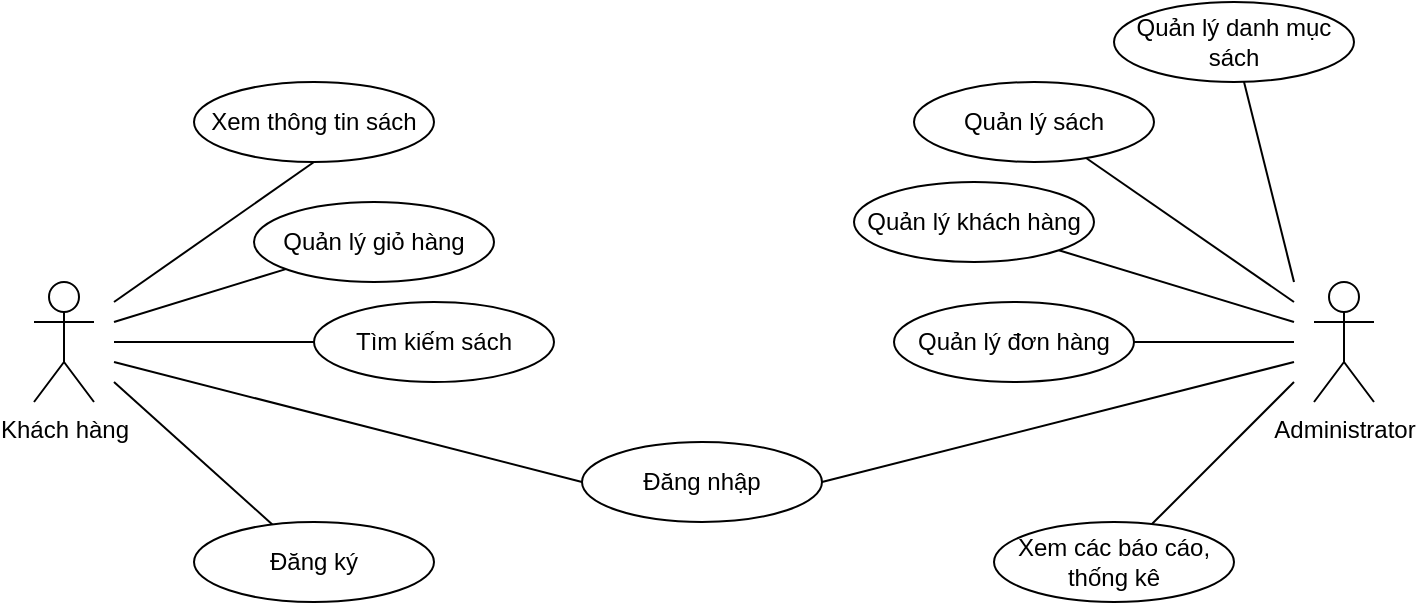 <mxfile version="24.0.2" type="github" pages="3">
  <diagram name="usecase_tongquat" id="gvFbbxzgyaFYYrvIvwsP">
    <mxGraphModel dx="954" dy="592" grid="1" gridSize="10" guides="1" tooltips="1" connect="1" arrows="1" fold="1" page="1" pageScale="1" pageWidth="827" pageHeight="1169" math="0" shadow="0">
      <root>
        <mxCell id="0" />
        <mxCell id="1" parent="0" />
        <mxCell id="MBnM06LKwPtEnfKvJLuo-1" value="Khách hàng" style="shape=umlActor;verticalLabelPosition=bottom;verticalAlign=top;html=1;outlineConnect=0;" vertex="1" parent="1">
          <mxGeometry x="80" y="160" width="30" height="60" as="geometry" />
        </mxCell>
        <mxCell id="MBnM06LKwPtEnfKvJLuo-22" style="rounded=0;orthogonalLoop=1;jettySize=auto;html=1;endArrow=none;endFill=0;" edge="1" parent="1" source="MBnM06LKwPtEnfKvJLuo-2">
          <mxGeometry relative="1" as="geometry">
            <mxPoint x="120" y="210" as="targetPoint" />
          </mxGeometry>
        </mxCell>
        <mxCell id="MBnM06LKwPtEnfKvJLuo-2" value="Đăng ký" style="ellipse;whiteSpace=wrap;html=1;" vertex="1" parent="1">
          <mxGeometry x="160" y="280" width="120" height="40" as="geometry" />
        </mxCell>
        <mxCell id="MBnM06LKwPtEnfKvJLuo-3" value="Xem thông tin sách" style="ellipse;whiteSpace=wrap;html=1;" vertex="1" parent="1">
          <mxGeometry x="160" y="60" width="120" height="40" as="geometry" />
        </mxCell>
        <mxCell id="MBnM06LKwPtEnfKvJLuo-30" style="rounded=0;orthogonalLoop=1;jettySize=auto;html=1;endArrow=none;endFill=0;" edge="1" parent="1" source="MBnM06LKwPtEnfKvJLuo-4">
          <mxGeometry relative="1" as="geometry">
            <mxPoint x="710" y="160" as="targetPoint" />
          </mxGeometry>
        </mxCell>
        <mxCell id="MBnM06LKwPtEnfKvJLuo-4" value="Quản lý danh mục sách" style="ellipse;whiteSpace=wrap;html=1;" vertex="1" parent="1">
          <mxGeometry x="620" y="20" width="120" height="40" as="geometry" />
        </mxCell>
        <mxCell id="MBnM06LKwPtEnfKvJLuo-24" style="rounded=0;orthogonalLoop=1;jettySize=auto;html=1;endArrow=none;endFill=0;" edge="1" parent="1" source="MBnM06LKwPtEnfKvJLuo-9">
          <mxGeometry relative="1" as="geometry">
            <mxPoint x="120" y="180" as="targetPoint" />
          </mxGeometry>
        </mxCell>
        <mxCell id="MBnM06LKwPtEnfKvJLuo-9" value="Quản lý giỏ hàng" style="ellipse;whiteSpace=wrap;html=1;" vertex="1" parent="1">
          <mxGeometry x="190" y="120" width="120" height="40" as="geometry" />
        </mxCell>
        <mxCell id="MBnM06LKwPtEnfKvJLuo-23" style="edgeStyle=orthogonalEdgeStyle;rounded=0;orthogonalLoop=1;jettySize=auto;html=1;endArrow=none;endFill=0;" edge="1" parent="1" source="MBnM06LKwPtEnfKvJLuo-10">
          <mxGeometry relative="1" as="geometry">
            <mxPoint x="120" y="190" as="targetPoint" />
          </mxGeometry>
        </mxCell>
        <mxCell id="MBnM06LKwPtEnfKvJLuo-10" value="Tìm kiếm sách" style="ellipse;whiteSpace=wrap;html=1;" vertex="1" parent="1">
          <mxGeometry x="220" y="170" width="120" height="40" as="geometry" />
        </mxCell>
        <mxCell id="MBnM06LKwPtEnfKvJLuo-11" value="Administrator" style="shape=umlActor;verticalLabelPosition=bottom;verticalAlign=top;html=1;outlineConnect=0;" vertex="1" parent="1">
          <mxGeometry x="720" y="160" width="30" height="60" as="geometry" />
        </mxCell>
        <mxCell id="MBnM06LKwPtEnfKvJLuo-29" style="rounded=0;orthogonalLoop=1;jettySize=auto;html=1;endArrow=none;endFill=0;" edge="1" parent="1" source="MBnM06LKwPtEnfKvJLuo-12">
          <mxGeometry relative="1" as="geometry">
            <mxPoint x="710" y="170" as="targetPoint" />
          </mxGeometry>
        </mxCell>
        <mxCell id="MBnM06LKwPtEnfKvJLuo-12" value="Quản lý sách" style="ellipse;whiteSpace=wrap;html=1;" vertex="1" parent="1">
          <mxGeometry x="520" y="60" width="120" height="40" as="geometry" />
        </mxCell>
        <mxCell id="MBnM06LKwPtEnfKvJLuo-13" style="edgeStyle=orthogonalEdgeStyle;rounded=0;orthogonalLoop=1;jettySize=auto;html=1;exitX=0.5;exitY=1;exitDx=0;exitDy=0;" edge="1" parent="1" source="MBnM06LKwPtEnfKvJLuo-12" target="MBnM06LKwPtEnfKvJLuo-12">
          <mxGeometry relative="1" as="geometry" />
        </mxCell>
        <mxCell id="MBnM06LKwPtEnfKvJLuo-28" style="rounded=0;orthogonalLoop=1;jettySize=auto;html=1;exitX=1;exitY=1;exitDx=0;exitDy=0;endArrow=none;endFill=0;" edge="1" parent="1" source="MBnM06LKwPtEnfKvJLuo-14">
          <mxGeometry relative="1" as="geometry">
            <mxPoint x="710" y="180" as="targetPoint" />
          </mxGeometry>
        </mxCell>
        <mxCell id="MBnM06LKwPtEnfKvJLuo-14" value="Quản lý khách hàng" style="ellipse;whiteSpace=wrap;html=1;" vertex="1" parent="1">
          <mxGeometry x="490" y="110" width="120" height="40" as="geometry" />
        </mxCell>
        <mxCell id="MBnM06LKwPtEnfKvJLuo-27" style="edgeStyle=orthogonalEdgeStyle;rounded=0;orthogonalLoop=1;jettySize=auto;html=1;endArrow=none;endFill=0;" edge="1" parent="1" source="MBnM06LKwPtEnfKvJLuo-15">
          <mxGeometry relative="1" as="geometry">
            <mxPoint x="710" y="190" as="targetPoint" />
          </mxGeometry>
        </mxCell>
        <mxCell id="MBnM06LKwPtEnfKvJLuo-15" value="Quản lý đơn hàng" style="ellipse;whiteSpace=wrap;html=1;" vertex="1" parent="1">
          <mxGeometry x="510" y="170" width="120" height="40" as="geometry" />
        </mxCell>
        <mxCell id="MBnM06LKwPtEnfKvJLuo-20" style="rounded=0;orthogonalLoop=1;jettySize=auto;html=1;startArrow=none;startFill=0;endArrow=none;endFill=0;exitX=0;exitY=0.5;exitDx=0;exitDy=0;" edge="1" parent="1" source="MBnM06LKwPtEnfKvJLuo-16">
          <mxGeometry relative="1" as="geometry">
            <mxPoint x="120" y="200" as="targetPoint" />
          </mxGeometry>
        </mxCell>
        <mxCell id="MBnM06LKwPtEnfKvJLuo-26" style="rounded=0;orthogonalLoop=1;jettySize=auto;html=1;endArrow=none;endFill=0;exitX=1;exitY=0.5;exitDx=0;exitDy=0;" edge="1" parent="1" source="MBnM06LKwPtEnfKvJLuo-16">
          <mxGeometry relative="1" as="geometry">
            <mxPoint x="710" y="200" as="targetPoint" />
          </mxGeometry>
        </mxCell>
        <mxCell id="MBnM06LKwPtEnfKvJLuo-16" value="Đăng nhập" style="ellipse;whiteSpace=wrap;html=1;" vertex="1" parent="1">
          <mxGeometry x="354" y="240" width="120" height="40" as="geometry" />
        </mxCell>
        <mxCell id="MBnM06LKwPtEnfKvJLuo-31" style="rounded=0;orthogonalLoop=1;jettySize=auto;html=1;endArrow=none;endFill=0;" edge="1" parent="1" source="MBnM06LKwPtEnfKvJLuo-19">
          <mxGeometry relative="1" as="geometry">
            <mxPoint x="710" y="210" as="targetPoint" />
          </mxGeometry>
        </mxCell>
        <mxCell id="MBnM06LKwPtEnfKvJLuo-19" value="Xem các báo cáo, thống kê" style="ellipse;whiteSpace=wrap;html=1;" vertex="1" parent="1">
          <mxGeometry x="560" y="280" width="120" height="40" as="geometry" />
        </mxCell>
        <mxCell id="MBnM06LKwPtEnfKvJLuo-25" style="rounded=0;orthogonalLoop=1;jettySize=auto;html=1;exitX=0.5;exitY=1;exitDx=0;exitDy=0;endArrow=none;endFill=0;" edge="1" parent="1" source="MBnM06LKwPtEnfKvJLuo-3">
          <mxGeometry relative="1" as="geometry">
            <mxPoint x="120" y="170" as="targetPoint" />
          </mxGeometry>
        </mxCell>
      </root>
    </mxGraphModel>
  </diagram>
  <diagram id="MOK-RR23mEr_K2JYgsC-" name="usecaseKhachHang">
    <mxGraphModel dx="954" dy="592" grid="1" gridSize="10" guides="1" tooltips="1" connect="1" arrows="1" fold="1" page="1" pageScale="1" pageWidth="827" pageHeight="1169" math="0" shadow="0">
      <root>
        <mxCell id="0" />
        <mxCell id="1" parent="0" />
        <mxCell id="tCoYM2ApdEihgxhBEJmc-1" value="Khách hàng" style="shape=umlActor;verticalLabelPosition=bottom;verticalAlign=top;html=1;outlineConnect=0;" vertex="1" parent="1">
          <mxGeometry x="80" y="160" width="30" height="60" as="geometry" />
        </mxCell>
        <mxCell id="tCoYM2ApdEihgxhBEJmc-2" style="rounded=0;orthogonalLoop=1;jettySize=auto;html=1;endArrow=none;endFill=0;" edge="1" parent="1" source="tCoYM2ApdEihgxhBEJmc-3">
          <mxGeometry relative="1" as="geometry">
            <mxPoint x="120" y="210" as="targetPoint" />
          </mxGeometry>
        </mxCell>
        <mxCell id="tCoYM2ApdEihgxhBEJmc-3" value="Đăng ký" style="ellipse;whiteSpace=wrap;html=1;" vertex="1" parent="1">
          <mxGeometry x="160" y="280" width="120" height="40" as="geometry" />
        </mxCell>
        <mxCell id="tCoYM2ApdEihgxhBEJmc-4" value="Xem thông tin sách" style="ellipse;whiteSpace=wrap;html=1;" vertex="1" parent="1">
          <mxGeometry x="160" y="60" width="120" height="40" as="geometry" />
        </mxCell>
        <mxCell id="tCoYM2ApdEihgxhBEJmc-5" style="rounded=0;orthogonalLoop=1;jettySize=auto;html=1;endArrow=none;endFill=0;" edge="1" parent="1" source="tCoYM2ApdEihgxhBEJmc-6">
          <mxGeometry relative="1" as="geometry">
            <mxPoint x="120" y="180" as="targetPoint" />
          </mxGeometry>
        </mxCell>
        <mxCell id="tCoYM2ApdEihgxhBEJmc-6" value="Quản lý giỏ hàng" style="ellipse;whiteSpace=wrap;html=1;" vertex="1" parent="1">
          <mxGeometry x="190" y="120" width="120" height="40" as="geometry" />
        </mxCell>
        <mxCell id="tCoYM2ApdEihgxhBEJmc-7" style="edgeStyle=orthogonalEdgeStyle;rounded=0;orthogonalLoop=1;jettySize=auto;html=1;endArrow=none;endFill=0;" edge="1" parent="1" source="tCoYM2ApdEihgxhBEJmc-8">
          <mxGeometry relative="1" as="geometry">
            <mxPoint x="120" y="190" as="targetPoint" />
          </mxGeometry>
        </mxCell>
        <mxCell id="tCoYM2ApdEihgxhBEJmc-8" value="Tìm kiếm sách" style="ellipse;whiteSpace=wrap;html=1;" vertex="1" parent="1">
          <mxGeometry x="220" y="170" width="120" height="40" as="geometry" />
        </mxCell>
        <mxCell id="tCoYM2ApdEihgxhBEJmc-9" style="rounded=0;orthogonalLoop=1;jettySize=auto;html=1;startArrow=none;startFill=0;endArrow=none;endFill=0;exitX=0;exitY=0.5;exitDx=0;exitDy=0;" edge="1" parent="1" source="tCoYM2ApdEihgxhBEJmc-10">
          <mxGeometry relative="1" as="geometry">
            <mxPoint x="120" y="200" as="targetPoint" />
          </mxGeometry>
        </mxCell>
        <mxCell id="tCoYM2ApdEihgxhBEJmc-10" value="Đăng nhập" style="ellipse;whiteSpace=wrap;html=1;" vertex="1" parent="1">
          <mxGeometry x="220" y="230" width="120" height="40" as="geometry" />
        </mxCell>
        <mxCell id="tCoYM2ApdEihgxhBEJmc-11" style="rounded=0;orthogonalLoop=1;jettySize=auto;html=1;exitX=0.5;exitY=1;exitDx=0;exitDy=0;endArrow=none;endFill=0;" edge="1" parent="1" source="tCoYM2ApdEihgxhBEJmc-4">
          <mxGeometry relative="1" as="geometry">
            <mxPoint x="120" y="170" as="targetPoint" />
          </mxGeometry>
        </mxCell>
      </root>
    </mxGraphModel>
  </diagram>
  <diagram id="CqJhcSU1pAgbgHsS42IN" name="Trang-3">
    <mxGraphModel dx="954" dy="592" grid="1" gridSize="10" guides="1" tooltips="1" connect="1" arrows="1" fold="1" page="1" pageScale="1" pageWidth="827" pageHeight="1169" math="0" shadow="0">
      <root>
        <mxCell id="0" />
        <mxCell id="1" parent="0" />
      </root>
    </mxGraphModel>
  </diagram>
</mxfile>
